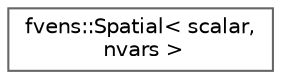 digraph "Graphical Class Hierarchy"
{
 // LATEX_PDF_SIZE
  bgcolor="transparent";
  edge [fontname=Helvetica,fontsize=10,labelfontname=Helvetica,labelfontsize=10];
  node [fontname=Helvetica,fontsize=10,shape=box,height=0.2,width=0.4];
  rankdir="LR";
  Node0 [id="Node000000",label="fvens::Spatial\< scalar,\l nvars \>",height=0.2,width=0.4,color="grey40", fillcolor="white", style="filled",URL="$classfvens_1_1Spatial.html",tooltip="Base class for finite volume spatial discretization."];
}
